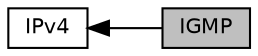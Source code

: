 digraph "IGMP"
{
  edge [fontname="Helvetica",fontsize="10",labelfontname="Helvetica",labelfontsize="10"];
  node [fontname="Helvetica",fontsize="10",shape=box];
  rankdir=LR;
  Node1 [label="IGMP",height=0.2,width=0.4,color="black", fillcolor="grey75", style="filled", fontcolor="black",tooltip=" "];
  Node2 [label="IPv4",height=0.2,width=0.4,color="black", fillcolor="white", style="filled",URL="$group__ip4.html",tooltip=" "];
  Node2->Node1 [shape=plaintext, dir="back", style="solid"];
}
